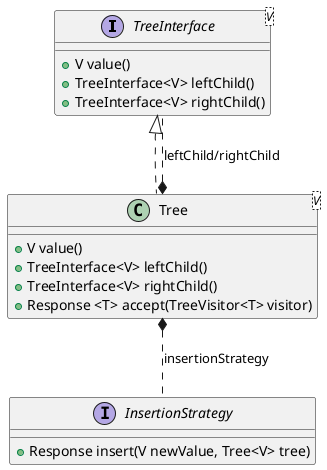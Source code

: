 @startuml
'https://plantuml.com/class-diagram

interface TreeInterface<V>{
    + V value()
    + TreeInterface<V> leftChild()
    + TreeInterface<V> rightChild()
}

class Tree<V>{
    + V value()
    + TreeInterface<V> leftChild()
    + TreeInterface<V> rightChild()
    + Response <T> accept(TreeVisitor<T> visitor)
}

interface InsertionStrategy{
    + Response insert(V newValue, Tree<V> tree)
}

TreeInterface <|.. Tree

Tree *.. TreeInterface: leftChild/rightChild
Tree *.. InsertionStrategy: insertionStrategy

@enduml